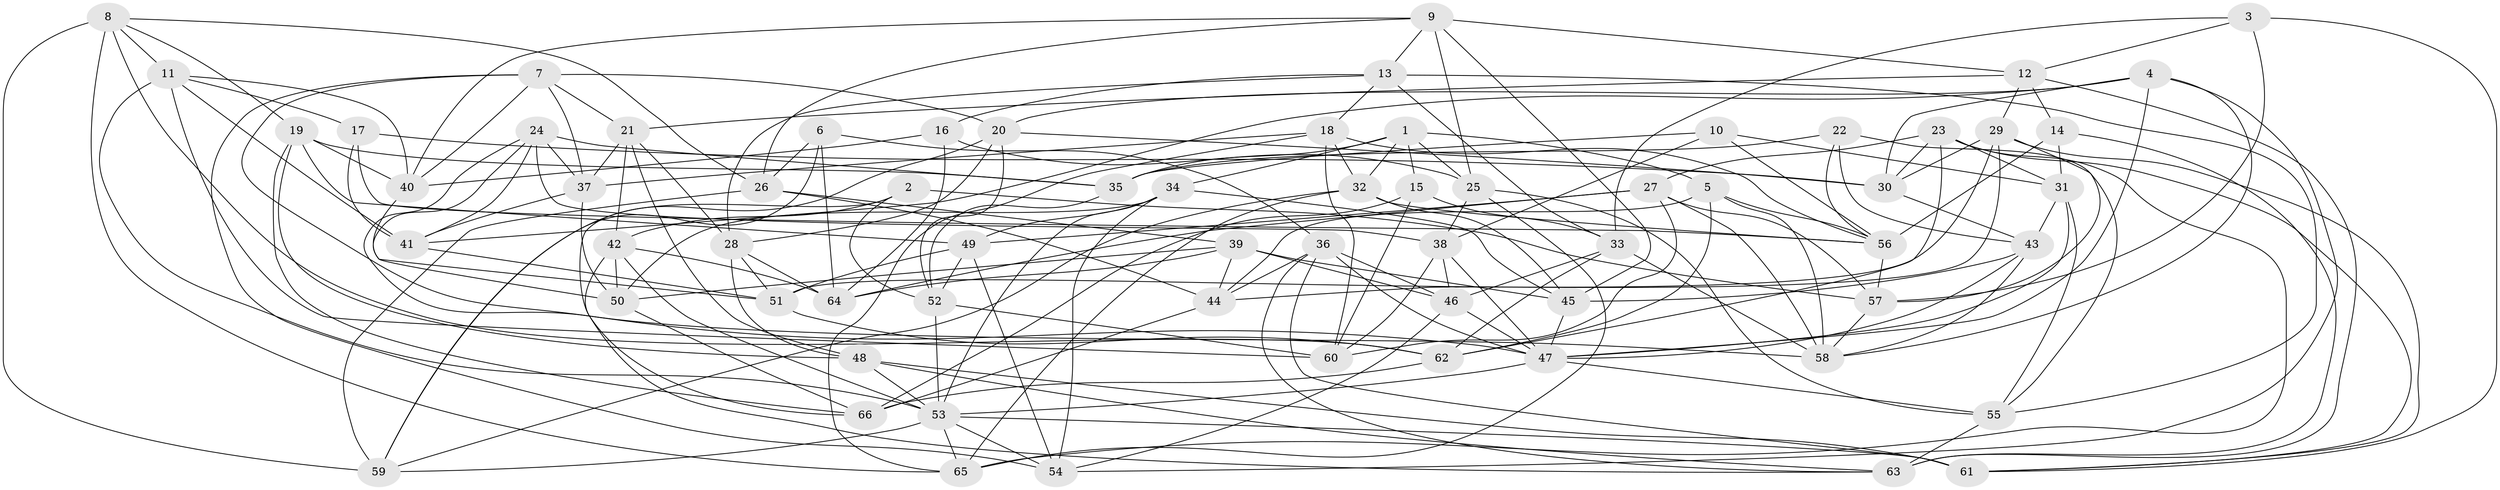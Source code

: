 // original degree distribution, {4: 1.0}
// Generated by graph-tools (version 1.1) at 2025/50/03/09/25 03:50:48]
// undirected, 66 vertices, 194 edges
graph export_dot {
graph [start="1"]
  node [color=gray90,style=filled];
  1;
  2;
  3;
  4;
  5;
  6;
  7;
  8;
  9;
  10;
  11;
  12;
  13;
  14;
  15;
  16;
  17;
  18;
  19;
  20;
  21;
  22;
  23;
  24;
  25;
  26;
  27;
  28;
  29;
  30;
  31;
  32;
  33;
  34;
  35;
  36;
  37;
  38;
  39;
  40;
  41;
  42;
  43;
  44;
  45;
  46;
  47;
  48;
  49;
  50;
  51;
  52;
  53;
  54;
  55;
  56;
  57;
  58;
  59;
  60;
  61;
  62;
  63;
  64;
  65;
  66;
  1 -- 5 [weight=1.0];
  1 -- 15 [weight=1.0];
  1 -- 25 [weight=1.0];
  1 -- 32 [weight=1.0];
  1 -- 34 [weight=1.0];
  1 -- 35 [weight=1.0];
  2 -- 42 [weight=1.0];
  2 -- 52 [weight=1.0];
  2 -- 57 [weight=1.0];
  2 -- 66 [weight=1.0];
  3 -- 12 [weight=1.0];
  3 -- 33 [weight=1.0];
  3 -- 57 [weight=1.0];
  3 -- 61 [weight=1.0];
  4 -- 20 [weight=1.0];
  4 -- 30 [weight=1.0];
  4 -- 41 [weight=1.0];
  4 -- 47 [weight=1.0];
  4 -- 54 [weight=1.0];
  4 -- 58 [weight=1.0];
  5 -- 44 [weight=1.0];
  5 -- 56 [weight=1.0];
  5 -- 58 [weight=2.0];
  5 -- 62 [weight=1.0];
  6 -- 26 [weight=1.0];
  6 -- 36 [weight=1.0];
  6 -- 59 [weight=1.0];
  6 -- 64 [weight=1.0];
  7 -- 20 [weight=1.0];
  7 -- 21 [weight=1.0];
  7 -- 37 [weight=1.0];
  7 -- 40 [weight=1.0];
  7 -- 54 [weight=1.0];
  7 -- 58 [weight=1.0];
  8 -- 11 [weight=1.0];
  8 -- 19 [weight=1.0];
  8 -- 26 [weight=1.0];
  8 -- 59 [weight=1.0];
  8 -- 62 [weight=1.0];
  8 -- 65 [weight=1.0];
  9 -- 12 [weight=1.0];
  9 -- 13 [weight=1.0];
  9 -- 25 [weight=1.0];
  9 -- 26 [weight=1.0];
  9 -- 40 [weight=1.0];
  9 -- 45 [weight=1.0];
  10 -- 31 [weight=1.0];
  10 -- 35 [weight=1.0];
  10 -- 38 [weight=1.0];
  10 -- 56 [weight=1.0];
  11 -- 17 [weight=1.0];
  11 -- 40 [weight=1.0];
  11 -- 41 [weight=1.0];
  11 -- 53 [weight=1.0];
  11 -- 60 [weight=1.0];
  12 -- 14 [weight=1.0];
  12 -- 21 [weight=1.0];
  12 -- 29 [weight=1.0];
  12 -- 63 [weight=1.0];
  13 -- 16 [weight=1.0];
  13 -- 18 [weight=1.0];
  13 -- 28 [weight=1.0];
  13 -- 33 [weight=1.0];
  13 -- 55 [weight=1.0];
  14 -- 31 [weight=1.0];
  14 -- 56 [weight=1.0];
  14 -- 63 [weight=1.0];
  15 -- 33 [weight=1.0];
  15 -- 60 [weight=1.0];
  15 -- 66 [weight=1.0];
  16 -- 25 [weight=1.0];
  16 -- 40 [weight=1.0];
  16 -- 64 [weight=1.0];
  17 -- 30 [weight=1.0];
  17 -- 41 [weight=1.0];
  17 -- 56 [weight=1.0];
  18 -- 32 [weight=1.0];
  18 -- 37 [weight=1.0];
  18 -- 56 [weight=1.0];
  18 -- 60 [weight=1.0];
  18 -- 65 [weight=1.0];
  19 -- 35 [weight=1.0];
  19 -- 40 [weight=1.0];
  19 -- 48 [weight=1.0];
  19 -- 49 [weight=1.0];
  19 -- 66 [weight=1.0];
  20 -- 28 [weight=1.0];
  20 -- 30 [weight=1.0];
  20 -- 52 [weight=1.0];
  20 -- 59 [weight=1.0];
  21 -- 28 [weight=1.0];
  21 -- 37 [weight=1.0];
  21 -- 42 [weight=1.0];
  21 -- 48 [weight=1.0];
  22 -- 35 [weight=1.0];
  22 -- 43 [weight=1.0];
  22 -- 55 [weight=1.0];
  22 -- 56 [weight=1.0];
  23 -- 27 [weight=1.0];
  23 -- 30 [weight=1.0];
  23 -- 31 [weight=1.0];
  23 -- 61 [weight=1.0];
  23 -- 62 [weight=1.0];
  23 -- 65 [weight=1.0];
  24 -- 35 [weight=1.0];
  24 -- 37 [weight=1.0];
  24 -- 38 [weight=1.0];
  24 -- 41 [weight=1.0];
  24 -- 47 [weight=1.0];
  24 -- 50 [weight=1.0];
  25 -- 38 [weight=1.0];
  25 -- 55 [weight=1.0];
  25 -- 65 [weight=1.0];
  26 -- 39 [weight=1.0];
  26 -- 44 [weight=1.0];
  26 -- 59 [weight=1.0];
  27 -- 49 [weight=1.0];
  27 -- 57 [weight=1.0];
  27 -- 58 [weight=1.0];
  27 -- 60 [weight=1.0];
  27 -- 64 [weight=1.0];
  28 -- 48 [weight=1.0];
  28 -- 51 [weight=1.0];
  28 -- 64 [weight=1.0];
  29 -- 30 [weight=1.0];
  29 -- 44 [weight=1.0];
  29 -- 51 [weight=1.0];
  29 -- 57 [weight=1.0];
  29 -- 61 [weight=1.0];
  30 -- 43 [weight=1.0];
  31 -- 43 [weight=1.0];
  31 -- 47 [weight=1.0];
  31 -- 55 [weight=1.0];
  32 -- 45 [weight=1.0];
  32 -- 56 [weight=1.0];
  32 -- 59 [weight=1.0];
  32 -- 65 [weight=1.0];
  33 -- 46 [weight=1.0];
  33 -- 58 [weight=1.0];
  33 -- 62 [weight=1.0];
  34 -- 45 [weight=1.0];
  34 -- 49 [weight=1.0];
  34 -- 50 [weight=1.0];
  34 -- 53 [weight=1.0];
  34 -- 54 [weight=1.0];
  35 -- 52 [weight=1.0];
  36 -- 44 [weight=1.0];
  36 -- 46 [weight=1.0];
  36 -- 47 [weight=1.0];
  36 -- 61 [weight=1.0];
  36 -- 63 [weight=1.0];
  37 -- 41 [weight=1.0];
  37 -- 50 [weight=1.0];
  38 -- 46 [weight=1.0];
  38 -- 47 [weight=1.0];
  38 -- 60 [weight=1.0];
  39 -- 44 [weight=1.0];
  39 -- 45 [weight=1.0];
  39 -- 46 [weight=1.0];
  39 -- 50 [weight=1.0];
  39 -- 64 [weight=1.0];
  40 -- 51 [weight=1.0];
  41 -- 51 [weight=1.0];
  42 -- 50 [weight=1.0];
  42 -- 53 [weight=1.0];
  42 -- 63 [weight=1.0];
  42 -- 64 [weight=1.0];
  43 -- 45 [weight=1.0];
  43 -- 47 [weight=1.0];
  43 -- 58 [weight=1.0];
  44 -- 66 [weight=1.0];
  45 -- 47 [weight=1.0];
  46 -- 47 [weight=1.0];
  46 -- 54 [weight=1.0];
  47 -- 53 [weight=1.0];
  47 -- 55 [weight=1.0];
  48 -- 53 [weight=1.0];
  48 -- 61 [weight=1.0];
  48 -- 63 [weight=1.0];
  49 -- 51 [weight=1.0];
  49 -- 52 [weight=1.0];
  49 -- 54 [weight=1.0];
  50 -- 66 [weight=1.0];
  51 -- 62 [weight=1.0];
  52 -- 53 [weight=1.0];
  52 -- 60 [weight=1.0];
  53 -- 54 [weight=1.0];
  53 -- 59 [weight=1.0];
  53 -- 61 [weight=1.0];
  53 -- 65 [weight=1.0];
  55 -- 63 [weight=1.0];
  56 -- 57 [weight=1.0];
  57 -- 58 [weight=1.0];
  62 -- 66 [weight=1.0];
}
